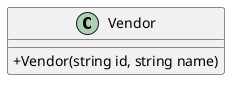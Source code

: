 @startuml Vendor
!startsub Vendor
skinparam ClassAttributeIconSize 0

class Vendor {
   +Vendor(string id, string name)
}

!endsub
@enduml